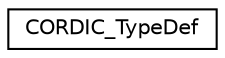 digraph "Graphical Class Hierarchy"
{
 // LATEX_PDF_SIZE
  edge [fontname="Helvetica",fontsize="10",labelfontname="Helvetica",labelfontsize="10"];
  node [fontname="Helvetica",fontsize="10",shape=record];
  rankdir="LR";
  Node0 [label="CORDIC_TypeDef",height=0.2,width=0.4,color="black", fillcolor="white", style="filled",URL="$structCORDIC__TypeDef.html",tooltip="CORDIC."];
}
